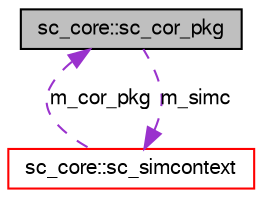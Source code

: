 digraph G
{
  edge [fontname="FreeSans",fontsize="10",labelfontname="FreeSans",labelfontsize="10"];
  node [fontname="FreeSans",fontsize="10",shape=record];
  Node1 [label="sc_core::sc_cor_pkg",height=0.2,width=0.4,color="black", fillcolor="grey75", style="filled" fontcolor="black"];
  Node2 -> Node1 [dir=back,color="darkorchid3",fontsize="10",style="dashed",label="m_simc",fontname="FreeSans"];
  Node2 [label="sc_core::sc_simcontext",height=0.2,width=0.4,color="red", fillcolor="white", style="filled",URL="$a00202.html"];
  Node1 -> Node2 [dir=back,color="darkorchid3",fontsize="10",style="dashed",label="m_cor_pkg",fontname="FreeSans"];
}
